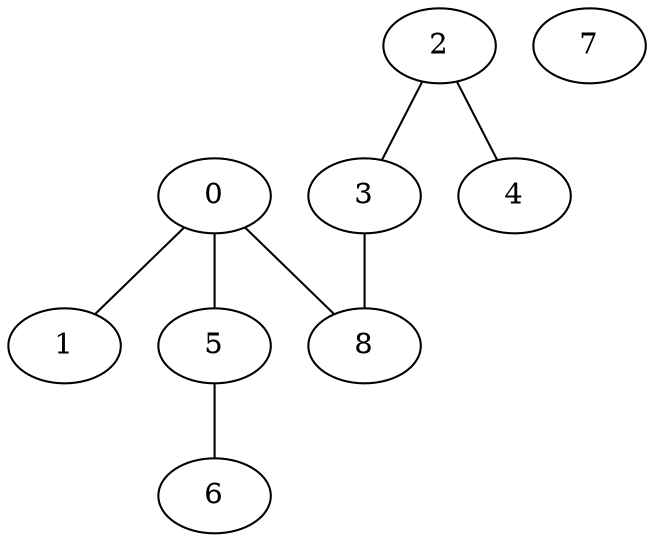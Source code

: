 graph {
	0;
	1;
	2;
	3;
	4;
	5;
	6;
	7;
	8;
	0 -- 1;
	0 -- 5;
	0 -- 8;
	2 -- 3;
	2 -- 4;
	3 -- 8;
	5 -- 6;
}